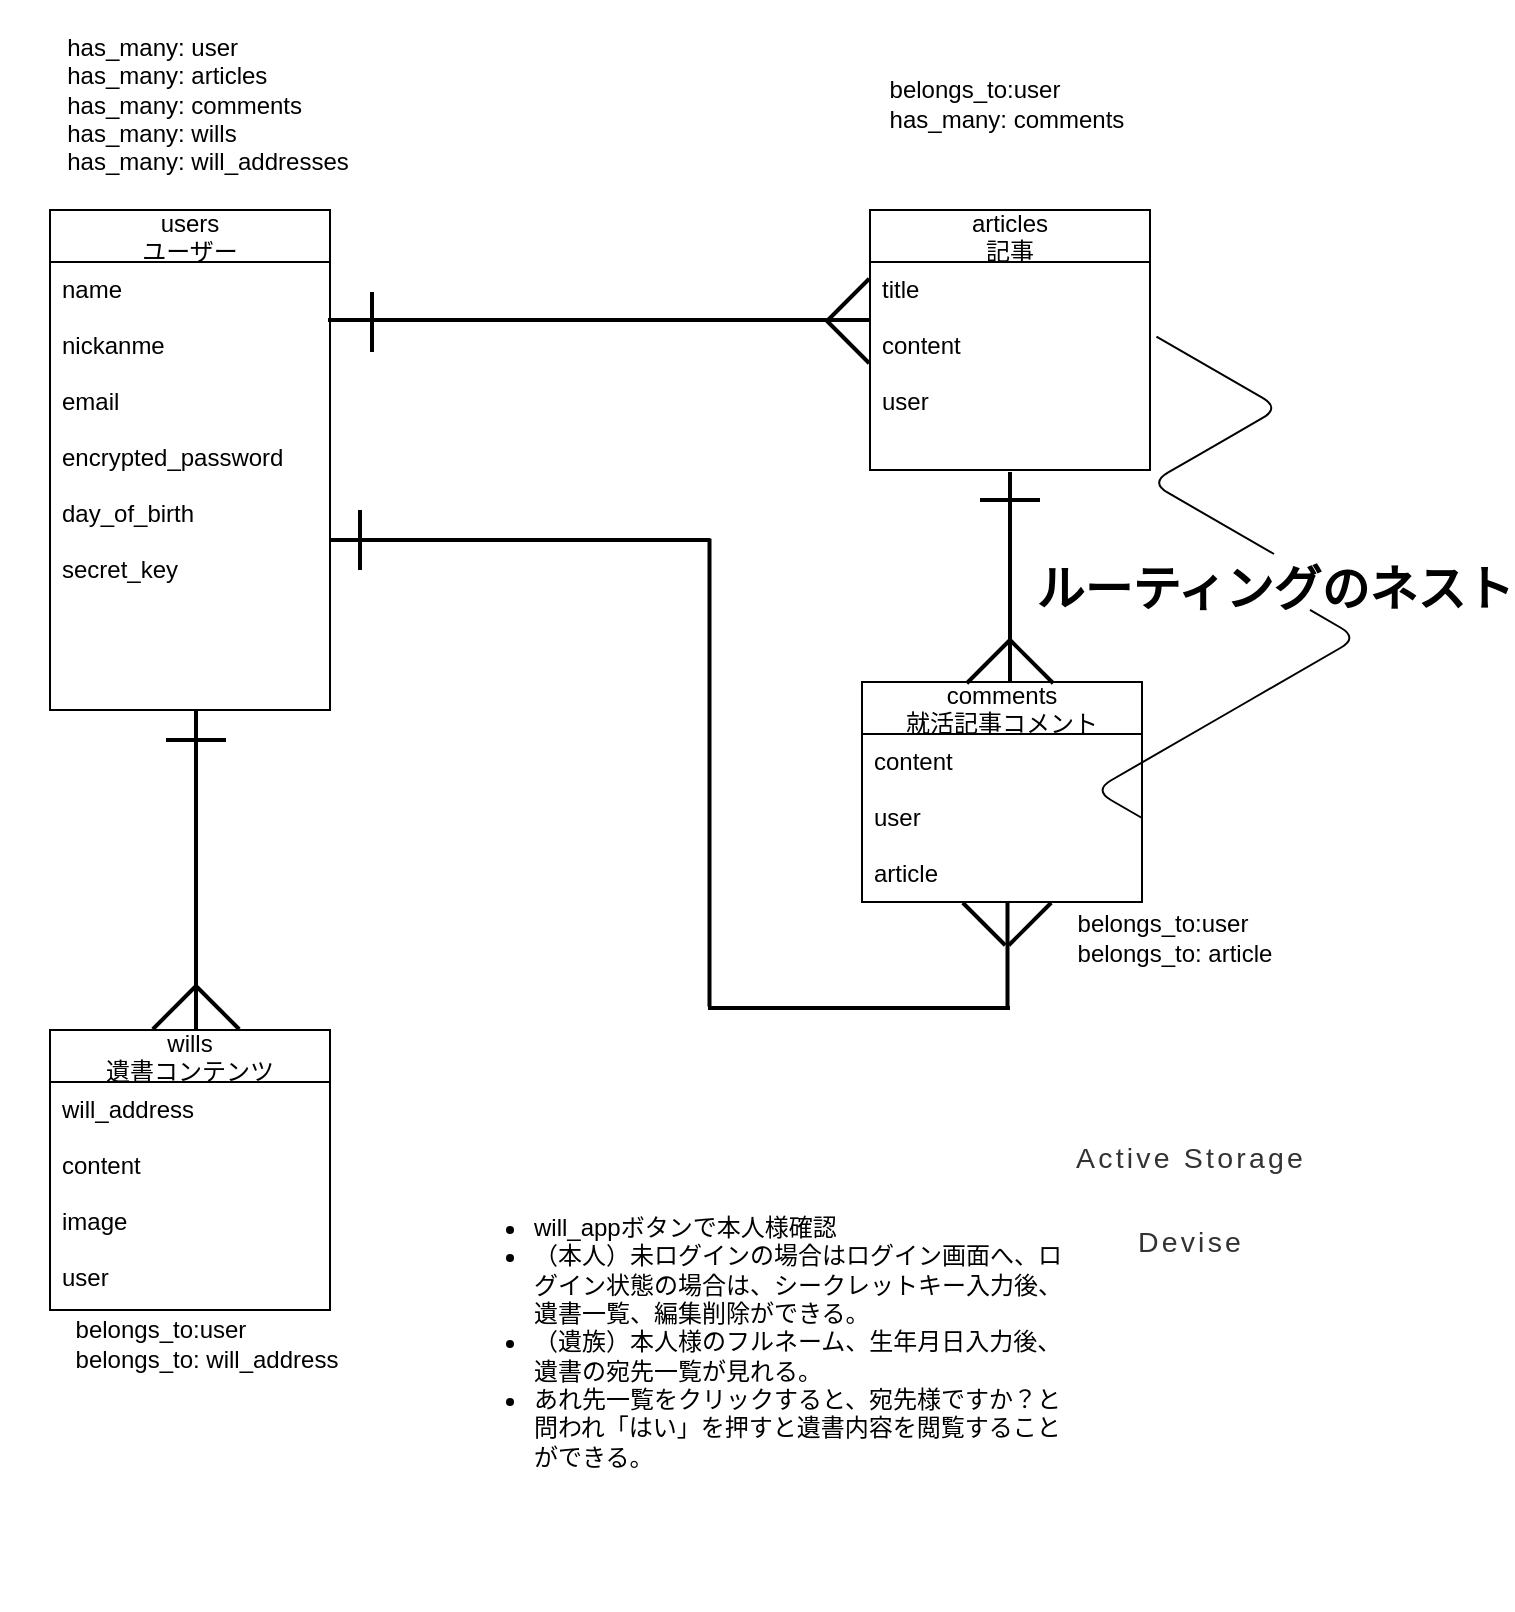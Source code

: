 <mxfile>
    <diagram id="p4G7GyhmdaZ9alzyhCs6" name="ページ1">
        <mxGraphModel dx="591" dy="675" grid="1" gridSize="10" guides="1" tooltips="1" connect="1" arrows="1" fold="1" page="1" pageScale="1" pageWidth="827" pageHeight="1169" math="0" shadow="0">
            <root>
                <mxCell id="0"/>
                <mxCell id="1" parent="0"/>
                <mxCell id="25" value="users&#10;ユーザー" style="swimlane;fontStyle=0;childLayout=stackLayout;horizontal=1;startSize=26;fillColor=none;horizontalStack=0;resizeParent=1;resizeParentMax=0;resizeLast=0;collapsible=1;marginBottom=0;" parent="1" vertex="1">
                    <mxGeometry x="80" y="220" width="140" height="250" as="geometry"/>
                </mxCell>
                <mxCell id="28" value="name&#10;&#10;nickanme&#10;&#10;email&#10;&#10;encrypted_password&#10;&#10;day_of_birth&#10;&#10;secret_key&#10;&#10;" style="text;strokeColor=none;fillColor=none;align=left;verticalAlign=top;spacingLeft=4;spacingRight=4;overflow=hidden;rotatable=0;points=[[0,0.5],[1,0.5]];portConstraint=eastwest;" parent="25" vertex="1">
                    <mxGeometry y="26" width="140" height="224" as="geometry"/>
                </mxCell>
                <mxCell id="29" value="articles&#10;記事" style="swimlane;fontStyle=0;childLayout=stackLayout;horizontal=1;startSize=26;fillColor=none;horizontalStack=0;resizeParent=1;resizeParentMax=0;resizeLast=0;collapsible=1;marginBottom=0;" parent="1" vertex="1">
                    <mxGeometry x="490" y="220" width="140" height="130" as="geometry"/>
                </mxCell>
                <mxCell id="31" value="title&#10;&#10;content&#10;&#10;user" style="text;strokeColor=none;fillColor=none;align=left;verticalAlign=top;spacingLeft=4;spacingRight=4;overflow=hidden;rotatable=0;points=[[0,0.5],[1,0.5]];portConstraint=eastwest;" parent="29" vertex="1">
                    <mxGeometry y="26" width="140" height="104" as="geometry"/>
                </mxCell>
                <mxCell id="35" value="wills&#10;遺書コンテンツ" style="swimlane;fontStyle=0;childLayout=stackLayout;horizontal=1;startSize=26;fillColor=none;horizontalStack=0;resizeParent=1;resizeParentMax=0;resizeLast=0;collapsible=1;marginBottom=0;" parent="1" vertex="1">
                    <mxGeometry x="80" y="630" width="140" height="140" as="geometry"/>
                </mxCell>
                <mxCell id="37" value="will_address&#10;&#10;content&#10;&#10;image&#10;&#10;user&#10;&#10;" style="text;strokeColor=none;fillColor=none;align=left;verticalAlign=top;spacingLeft=4;spacingRight=4;overflow=hidden;rotatable=0;points=[[0,0.5],[1,0.5]];portConstraint=eastwest;" parent="35" vertex="1">
                    <mxGeometry y="26" width="140" height="114" as="geometry"/>
                </mxCell>
                <mxCell id="38" value="comments&#10;就活記事コメント" style="swimlane;fontStyle=0;childLayout=stackLayout;horizontal=1;startSize=26;fillColor=none;horizontalStack=0;resizeParent=1;resizeParentMax=0;resizeLast=0;collapsible=1;marginBottom=0;" parent="1" vertex="1">
                    <mxGeometry x="486" y="456" width="140" height="110" as="geometry"/>
                </mxCell>
                <mxCell id="39" value="content&#10;&#10;user&#10;&#10;article" style="text;strokeColor=none;fillColor=none;align=left;verticalAlign=top;spacingLeft=4;spacingRight=4;overflow=hidden;rotatable=0;points=[[0,0.5],[1,0.5]];portConstraint=eastwest;" parent="38" vertex="1">
                    <mxGeometry y="26" width="140" height="84" as="geometry"/>
                </mxCell>
                <mxCell id="43" value="" style="line;strokeWidth=2;html=1;" parent="1" vertex="1">
                    <mxGeometry x="219" y="270" width="271" height="10" as="geometry"/>
                </mxCell>
                <mxCell id="47" value="" style="line;strokeWidth=2;html=1;rotation=45;" parent="1" vertex="1">
                    <mxGeometry x="464" y="281" width="30" height="10" as="geometry"/>
                </mxCell>
                <mxCell id="48" value="" style="line;strokeWidth=2;html=1;rotation=-45;" parent="1" vertex="1">
                    <mxGeometry x="464" y="260" width="30" height="10" as="geometry"/>
                </mxCell>
                <mxCell id="49" value="" style="line;strokeWidth=2;html=1;rotation=90;" parent="1" vertex="1">
                    <mxGeometry x="226" y="271" width="30" height="10" as="geometry"/>
                </mxCell>
                <mxCell id="50" value="" style="line;strokeWidth=2;html=1;rotation=-90;" parent="1" vertex="1">
                    <mxGeometry x="72.5" y="545" width="161" height="10" as="geometry"/>
                </mxCell>
                <mxCell id="51" value="" style="line;strokeWidth=2;html=1;rotation=0;" parent="1" vertex="1">
                    <mxGeometry x="138" y="480" width="30" height="10" as="geometry"/>
                </mxCell>
                <mxCell id="52" value="" style="line;strokeWidth=2;html=1;rotation=45;" parent="1" vertex="1">
                    <mxGeometry x="149" y="614" width="30" height="10" as="geometry"/>
                </mxCell>
                <mxCell id="53" value="" style="line;strokeWidth=2;html=1;rotation=-225;" parent="1" vertex="1">
                    <mxGeometry x="127" y="614" width="30" height="10" as="geometry"/>
                </mxCell>
                <mxCell id="65" value="" style="line;strokeWidth=2;html=1;rotation=90;" vertex="1" parent="1">
                    <mxGeometry x="507.5" y="398.5" width="105" height="10" as="geometry"/>
                </mxCell>
                <mxCell id="66" value="" style="line;strokeWidth=2;html=1;rotation=0;" vertex="1" parent="1">
                    <mxGeometry x="545" y="360" width="30" height="10" as="geometry"/>
                </mxCell>
                <mxCell id="67" value="" style="line;strokeWidth=2;html=1;rotation=45;" vertex="1" parent="1">
                    <mxGeometry x="556" y="441" width="30" height="10" as="geometry"/>
                </mxCell>
                <mxCell id="68" value="" style="line;strokeWidth=2;html=1;rotation=-45;" vertex="1" parent="1">
                    <mxGeometry x="534" y="441" width="30" height="10" as="geometry"/>
                </mxCell>
                <mxCell id="69" value="" style="line;strokeWidth=2;html=1;" vertex="1" parent="1">
                    <mxGeometry x="220" y="380" width="190" height="10" as="geometry"/>
                </mxCell>
                <mxCell id="70" value="" style="line;strokeWidth=2;html=1;rotation=90;" vertex="1" parent="1">
                    <mxGeometry x="292.75" y="497.25" width="234" height="8" as="geometry"/>
                </mxCell>
                <mxCell id="71" value="" style="line;strokeWidth=2;html=1;" vertex="1" parent="1">
                    <mxGeometry x="409" y="614" width="151" height="10" as="geometry"/>
                </mxCell>
                <mxCell id="72" value="" style="line;strokeWidth=2;html=1;rotation=90;" vertex="1" parent="1">
                    <mxGeometry x="532.5" y="588.5" width="52.5" height="8" as="geometry"/>
                </mxCell>
                <mxCell id="73" value="" style="line;strokeWidth=2;html=1;rotation=-45;" vertex="1" parent="1">
                    <mxGeometry x="555" y="572" width="30" height="10" as="geometry"/>
                </mxCell>
                <mxCell id="75" value="" style="line;strokeWidth=2;html=1;rotation=45;" vertex="1" parent="1">
                    <mxGeometry x="532" y="572" width="30" height="10" as="geometry"/>
                </mxCell>
                <mxCell id="76" value="" style="line;strokeWidth=2;html=1;rotation=90;" vertex="1" parent="1">
                    <mxGeometry x="220" y="380" width="30" height="10" as="geometry"/>
                </mxCell>
                <mxCell id="77" value="ルーティングのネスト" style="text;strokeColor=none;fillColor=none;html=1;fontSize=24;fontStyle=1;verticalAlign=middle;align=center;" vertex="1" parent="1">
                    <mxGeometry x="657" y="392" width="70" height="35" as="geometry"/>
                </mxCell>
                <mxCell id="81" value="" style="edgeStyle=isometricEdgeStyle;endArrow=none;html=1;elbow=vertical;entryX=1.023;entryY=0.359;entryDx=0;entryDy=0;entryPerimeter=0;exitX=0.5;exitY=0;exitDx=0;exitDy=0;" edge="1" parent="1" source="77" target="31">
                    <mxGeometry width="50" height="100" relative="1" as="geometry">
                        <mxPoint x="737.5" y="437" as="sourcePoint"/>
                        <mxPoint x="639.5" y="494.444" as="targetPoint"/>
                    </mxGeometry>
                </mxCell>
                <mxCell id="82" value="" style="edgeStyle=isometricEdgeStyle;endArrow=none;html=1;elbow=vertical;entryX=1.023;entryY=0.359;entryDx=0;entryDy=0;entryPerimeter=0;exitX=1;exitY=0.5;exitDx=0;exitDy=0;" edge="1" parent="1" source="39">
                    <mxGeometry width="50" height="100" relative="1" as="geometry">
                        <mxPoint x="640" y="490" as="sourcePoint"/>
                        <mxPoint x="710" y="419.996" as="targetPoint"/>
                    </mxGeometry>
                </mxCell>
                <mxCell id="85" value="&lt;span style=&quot;color: rgb(51 , 51 , 51) ; font-family: , &amp;#34;system-ui&amp;#34; , &amp;#34;noto sans jp&amp;#34; , &amp;#34;hiragino sans&amp;#34; , &amp;#34;hiragino kaku gothic pron&amp;#34; , &amp;#34;segoe ui&amp;#34; , , &amp;#34;meiryo&amp;#34; , &amp;#34;ｍｓ ｐゴシック&amp;#34; , &amp;#34;ms pgothic&amp;#34; , sans-serif ; font-size: 14.24px ; font-weight: 400 ; letter-spacing: 1.6px ; text-align: left ; background-color: rgb(255 , 255 , 255)&quot;&gt;Active Storage&lt;/span&gt;" style="text;strokeColor=none;fillColor=none;html=1;fontSize=24;fontStyle=1;verticalAlign=middle;align=center;" vertex="1" parent="1">
                    <mxGeometry x="600" y="671" width="100" height="40" as="geometry"/>
                </mxCell>
                <mxCell id="87" value="&lt;div style=&quot;text-align: left&quot;&gt;&lt;font color=&quot;#333333&quot;&gt;&lt;span style=&quot;font-size: 14.24px ; font-weight: 400 ; letter-spacing: 1.6px ; background-color: rgb(255 , 255 , 255)&quot;&gt;Devise&lt;/span&gt;&lt;/font&gt;&lt;/div&gt;" style="text;strokeColor=none;fillColor=none;html=1;fontSize=24;fontStyle=1;verticalAlign=middle;align=center;" vertex="1" parent="1">
                    <mxGeometry x="600" y="711" width="100" height="43" as="geometry"/>
                </mxCell>
                <UserObject label="&lt;div style=&quot;text-align: left&quot;&gt;&lt;br&gt;&lt;/div&gt;&lt;div style=&quot;text-align: left&quot;&gt;&lt;span&gt;has_many: user&lt;/span&gt;&lt;/div&gt;&lt;div style=&quot;text-align: left&quot;&gt;&lt;span&gt;has_many: articles&lt;/span&gt;&lt;/div&gt;&lt;div style=&quot;text-align: left&quot;&gt;&lt;span&gt;has_many: comments&lt;/span&gt;&lt;/div&gt;&lt;div style=&quot;text-align: left&quot;&gt;&lt;span&gt;has_many: wills&lt;/span&gt;&lt;/div&gt;&lt;div style=&quot;text-align: left&quot;&gt;&lt;span&gt;has_many: will_addresses&lt;/span&gt;&lt;/div&gt;" placeholders="1" name="Variable" id="89">
                    <mxCell style="text;html=1;strokeColor=none;fillColor=none;align=center;verticalAlign=middle;whiteSpace=wrap;overflow=hidden;" vertex="1" parent="1">
                        <mxGeometry x="55.5" y="115" width="206" height="90" as="geometry"/>
                    </mxCell>
                </UserObject>
                <UserObject label="&lt;div style=&quot;text-align: left&quot;&gt;&lt;br&gt;&lt;/div&gt;&lt;div style=&quot;text-align: left&quot;&gt;&lt;span&gt;belongs_to:user&lt;/span&gt;&lt;/div&gt;&lt;div style=&quot;text-align: left&quot;&gt;&lt;span&gt;has_many: comments&lt;/span&gt;&lt;/div&gt;" placeholders="1" name="Variable" id="90">
                    <mxCell style="text;html=1;strokeColor=none;fillColor=none;align=center;verticalAlign=middle;whiteSpace=wrap;overflow=hidden;" vertex="1" parent="1">
                        <mxGeometry x="491.25" y="130" width="135" height="60" as="geometry"/>
                    </mxCell>
                </UserObject>
                <UserObject label="&lt;div style=&quot;text-align: left&quot;&gt;&lt;br&gt;&lt;/div&gt;&lt;div style=&quot;text-align: left&quot;&gt;&lt;span&gt;belongs_to:user&lt;/span&gt;&lt;/div&gt;&lt;div style=&quot;text-align: left&quot;&gt;&lt;span&gt;belongs_to: article&lt;/span&gt;&lt;/div&gt;" placeholders="1" name="Variable" id="91">
                    <mxCell style="text;html=1;strokeColor=none;fillColor=none;align=center;verticalAlign=middle;whiteSpace=wrap;overflow=hidden;" vertex="1" parent="1">
                        <mxGeometry x="575" y="547" width="135" height="60" as="geometry"/>
                    </mxCell>
                </UserObject>
                <UserObject label="&lt;div style=&quot;text-align: left&quot;&gt;&lt;br&gt;&lt;/div&gt;&lt;div style=&quot;text-align: left&quot;&gt;&lt;span&gt;belongs_to:user&lt;/span&gt;&lt;/div&gt;&lt;div style=&quot;text-align: left&quot;&gt;&lt;span&gt;belongs_to: will_address&lt;/span&gt;&lt;/div&gt;" placeholders="1" name="Variable" id="93">
                    <mxCell style="text;html=1;strokeColor=none;fillColor=none;align=center;verticalAlign=middle;whiteSpace=wrap;overflow=hidden;" vertex="1" parent="1">
                        <mxGeometry x="91" y="750" width="135" height="60" as="geometry"/>
                    </mxCell>
                </UserObject>
                <mxCell id="94" value="&lt;ul&gt;&lt;li&gt;will_appボタンで本人様確認&lt;/li&gt;&lt;li&gt;（本人）未ログインの場合はログイン画面へ、ログイン状態の場合は、シークレットキー入力後、遺書一覧、編集削除ができる。&lt;/li&gt;&lt;li&gt;（遺族）本人様のフルネーム、生年月日入力後、遺書の宛先一覧が見れる。&lt;/li&gt;&lt;li&gt;あれ先一覧をクリックすると、宛先様ですか？と問われ「はい」を押すと遺書内容を閲覧することができる。&lt;/li&gt;&lt;/ul&gt;" style="text;strokeColor=none;fillColor=none;html=1;whiteSpace=wrap;verticalAlign=middle;overflow=hidden;" vertex="1" parent="1">
                    <mxGeometry x="280" y="651" width="310" height="269" as="geometry"/>
                </mxCell>
            </root>
        </mxGraphModel>
    </diagram>
</mxfile>